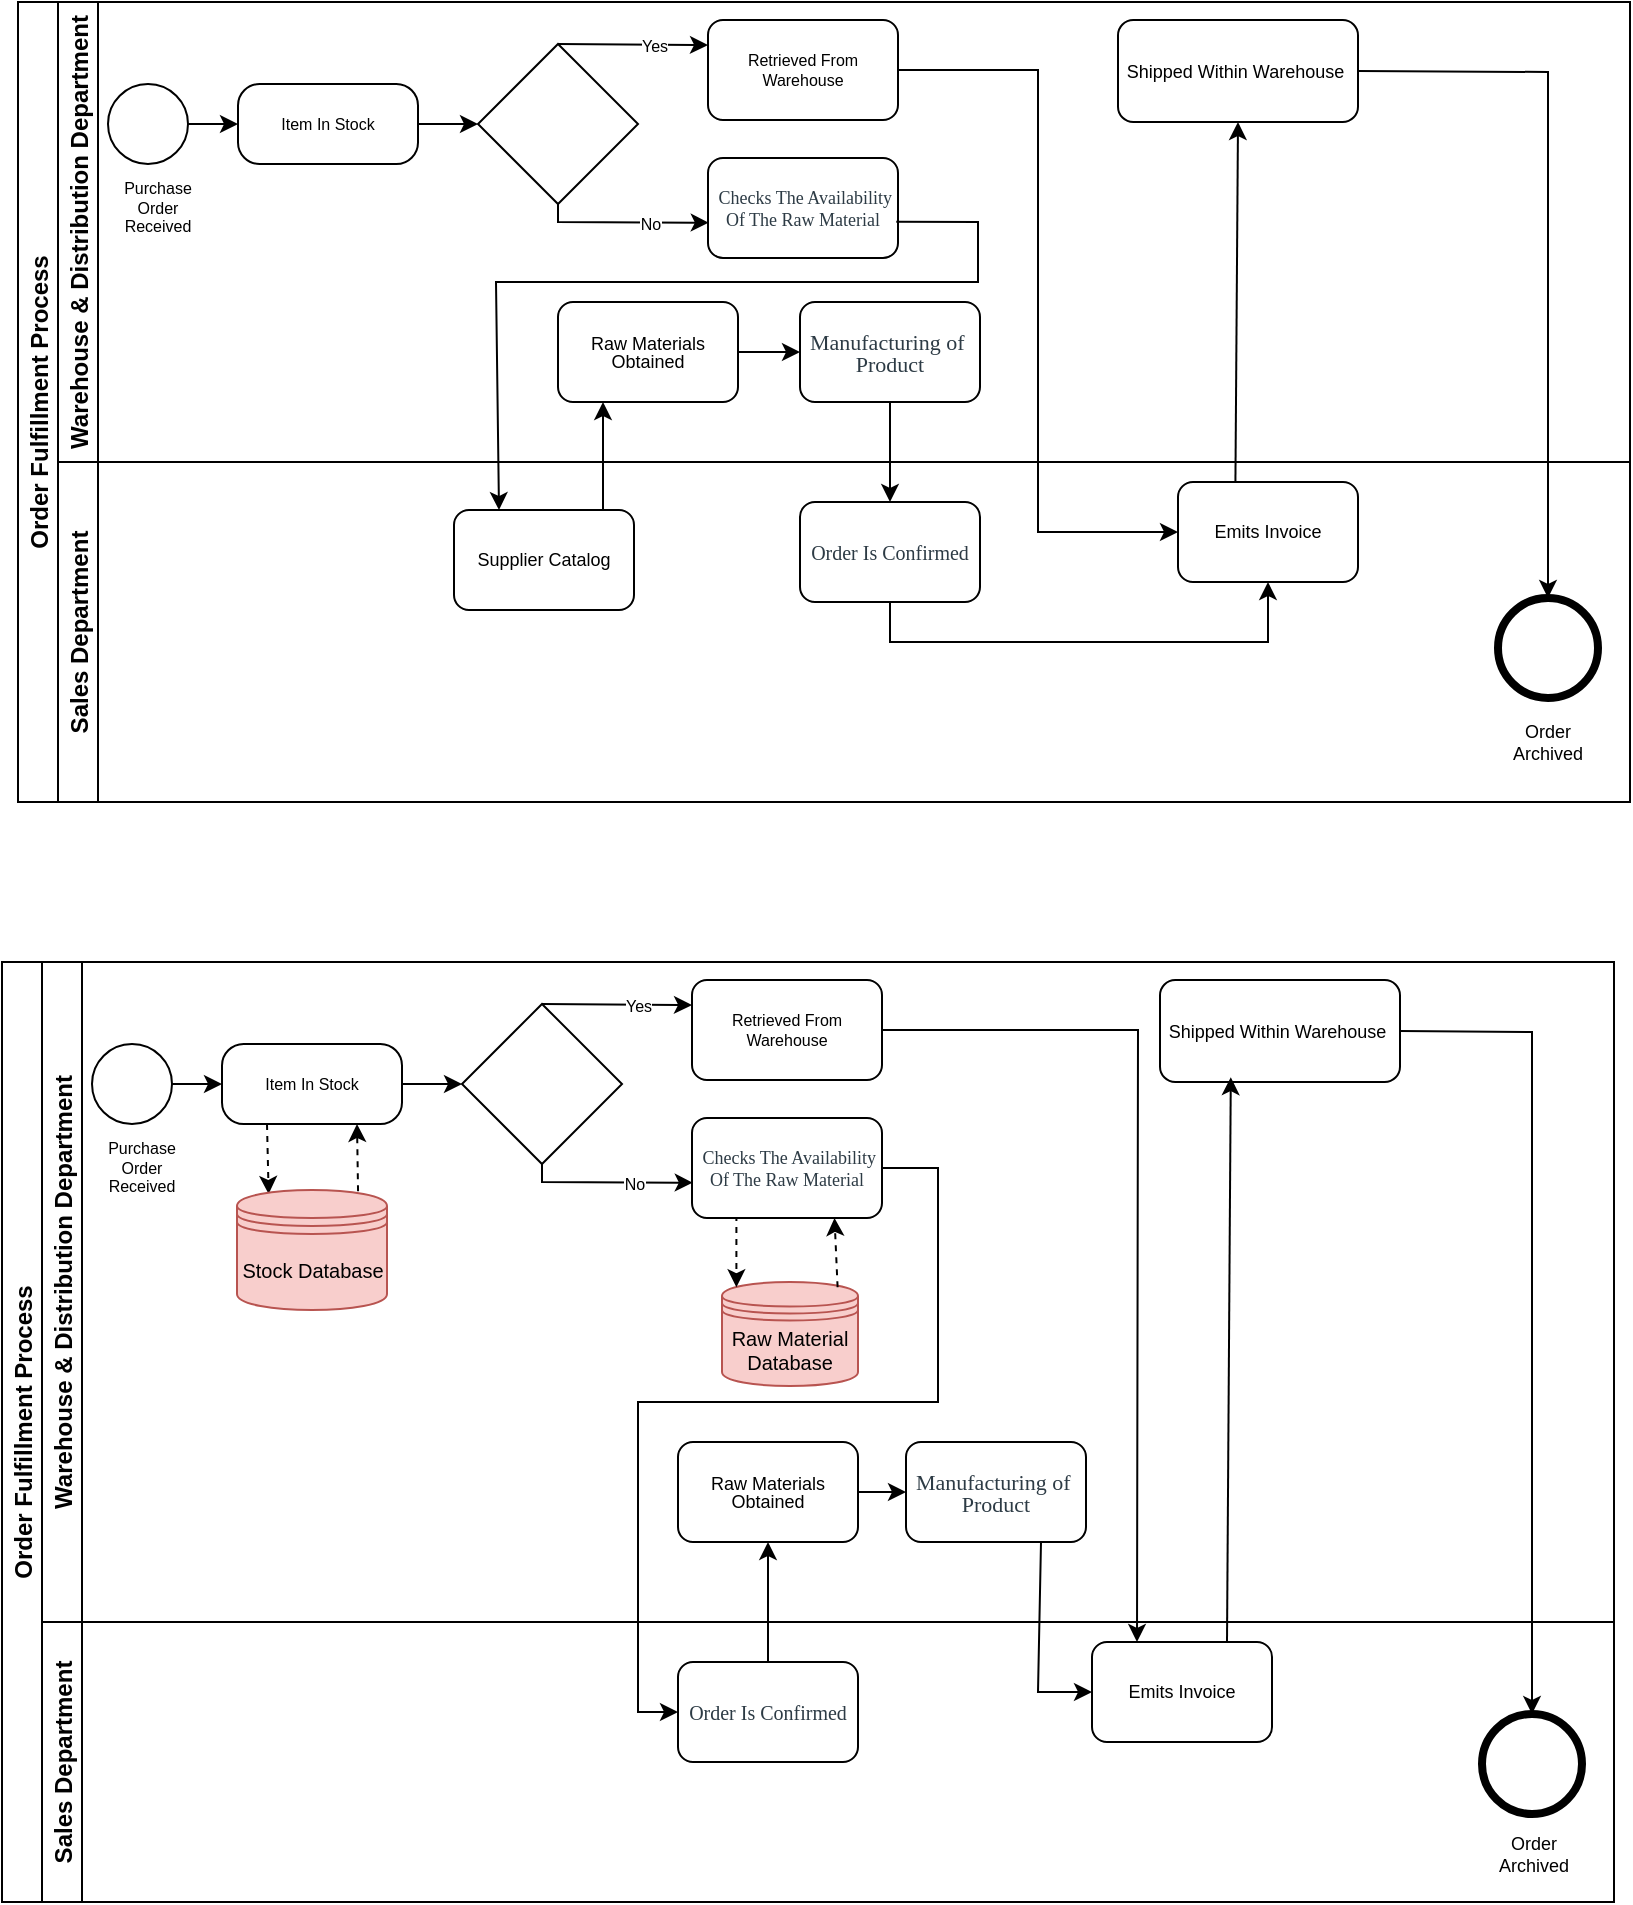 <mxfile version="20.3.6" type="device"><diagram id="p0o-jZ8uzsACTzJzt4x3" name="Order Fulfillment"><mxGraphModel dx="903" dy="642" grid="1" gridSize="10" guides="1" tooltips="1" connect="1" arrows="1" fold="1" page="1" pageScale="1" pageWidth="850" pageHeight="1100" math="0" shadow="0"><root><mxCell id="0"/><mxCell id="1" parent="0"/><mxCell id="xXiiJpelDUJSVj4JyFvX-1" value="Order Fulfillment Process" style="swimlane;childLayout=stackLayout;resizeParent=1;resizeParentMax=0;horizontal=0;startSize=20;horizontalStack=0;" vertex="1" parent="1"><mxGeometry x="30" y="70" width="806" height="400" as="geometry"/></mxCell><mxCell id="xXiiJpelDUJSVj4JyFvX-2" value="Warehouse &amp; Distribution Department" style="swimlane;startSize=20;horizontal=0;" vertex="1" parent="xXiiJpelDUJSVj4JyFvX-1"><mxGeometry x="20" width="786" height="230" as="geometry"/></mxCell><mxCell id="xXiiJpelDUJSVj4JyFvX-10" value="" style="edgeStyle=orthogonalEdgeStyle;rounded=0;orthogonalLoop=1;jettySize=auto;html=1;fontSize=8;" edge="1" parent="xXiiJpelDUJSVj4JyFvX-2" source="xXiiJpelDUJSVj4JyFvX-5" target="xXiiJpelDUJSVj4JyFvX-7"><mxGeometry relative="1" as="geometry"/></mxCell><mxCell id="xXiiJpelDUJSVj4JyFvX-5" value="" style="ellipse;whiteSpace=wrap;html=1;aspect=fixed;" vertex="1" parent="xXiiJpelDUJSVj4JyFvX-2"><mxGeometry x="25" y="41" width="40" height="40" as="geometry"/></mxCell><mxCell id="xXiiJpelDUJSVj4JyFvX-6" value="Purchase Order Received" style="text;html=1;strokeColor=none;fillColor=none;align=center;verticalAlign=middle;whiteSpace=wrap;rounded=0;fontSize=8;" vertex="1" parent="xXiiJpelDUJSVj4JyFvX-2"><mxGeometry x="25" y="103" width="50" as="geometry"/></mxCell><mxCell id="xXiiJpelDUJSVj4JyFvX-11" value="" style="edgeStyle=orthogonalEdgeStyle;rounded=0;orthogonalLoop=1;jettySize=auto;html=1;fontSize=8;" edge="1" parent="xXiiJpelDUJSVj4JyFvX-2" source="xXiiJpelDUJSVj4JyFvX-7" target="xXiiJpelDUJSVj4JyFvX-8"><mxGeometry relative="1" as="geometry"/></mxCell><mxCell id="xXiiJpelDUJSVj4JyFvX-7" value="Item In Stock" style="rounded=1;whiteSpace=wrap;html=1;fontSize=8;arcSize=27;" vertex="1" parent="xXiiJpelDUJSVj4JyFvX-2"><mxGeometry x="90" y="41" width="90" height="40" as="geometry"/></mxCell><mxCell id="xXiiJpelDUJSVj4JyFvX-8" value="" style="rhombus;whiteSpace=wrap;html=1;fontSize=8;" vertex="1" parent="xXiiJpelDUJSVj4JyFvX-2"><mxGeometry x="210" y="21" width="80" height="80" as="geometry"/></mxCell><mxCell id="xXiiJpelDUJSVj4JyFvX-9" value="Retrieved From Warehouse" style="rounded=1;whiteSpace=wrap;html=1;fontSize=8;" vertex="1" parent="xXiiJpelDUJSVj4JyFvX-2"><mxGeometry x="325" y="9" width="95" height="50" as="geometry"/></mxCell><mxCell id="xXiiJpelDUJSVj4JyFvX-12" value="" style="endArrow=classic;html=1;rounded=0;fontSize=8;exitX=0.5;exitY=0;exitDx=0;exitDy=0;entryX=0;entryY=0.25;entryDx=0;entryDy=0;" edge="1" parent="xXiiJpelDUJSVj4JyFvX-2" source="xXiiJpelDUJSVj4JyFvX-8" target="xXiiJpelDUJSVj4JyFvX-9"><mxGeometry width="50" height="50" relative="1" as="geometry"><mxPoint x="320" y="180" as="sourcePoint"/><mxPoint x="370" y="130" as="targetPoint"/></mxGeometry></mxCell><mxCell id="xXiiJpelDUJSVj4JyFvX-13" value="Yes" style="edgeLabel;html=1;align=center;verticalAlign=middle;resizable=0;points=[];fontSize=8;" vertex="1" connectable="0" parent="xXiiJpelDUJSVj4JyFvX-12"><mxGeometry x="0.265" relative="1" as="geometry"><mxPoint as="offset"/></mxGeometry></mxCell><mxCell id="xXiiJpelDUJSVj4JyFvX-14" value="&lt;span id=&quot;docs-internal-guid-dc8fd68b-7fff-f102-99cb-5814e20d0120&quot;&gt;&lt;span style=&quot;font-family: &amp;quot;Times New Roman&amp;quot;; color: rgb(45, 59, 69); background-color: rgb(255, 255, 255); font-variant-numeric: normal; font-variant-east-asian: normal; vertical-align: baseline; font-size: 9px;&quot;&gt;&amp;nbsp;Checks The Availability Of The Raw Material&lt;/span&gt;&lt;/span&gt;" style="rounded=1;whiteSpace=wrap;html=1;fontSize=8;" vertex="1" parent="xXiiJpelDUJSVj4JyFvX-2"><mxGeometry x="325" y="78" width="95" height="50" as="geometry"/></mxCell><mxCell id="xXiiJpelDUJSVj4JyFvX-15" value="" style="endArrow=classic;html=1;rounded=0;fontSize=8;exitX=0.5;exitY=1;exitDx=0;exitDy=0;entryX=0.004;entryY=0.647;entryDx=0;entryDy=0;entryPerimeter=0;" edge="1" parent="xXiiJpelDUJSVj4JyFvX-2" source="xXiiJpelDUJSVj4JyFvX-8" target="xXiiJpelDUJSVj4JyFvX-14"><mxGeometry width="50" height="50" relative="1" as="geometry"><mxPoint x="280" y="180" as="sourcePoint"/><mxPoint x="320" y="110" as="targetPoint"/><Array as="points"><mxPoint x="250" y="110"/></Array></mxGeometry></mxCell><mxCell id="xXiiJpelDUJSVj4JyFvX-16" value="No" style="edgeLabel;html=1;align=center;verticalAlign=middle;resizable=0;points=[];fontSize=8;" vertex="1" connectable="0" parent="xXiiJpelDUJSVj4JyFvX-15"><mxGeometry x="0.295" y="-1" relative="1" as="geometry"><mxPoint as="offset"/></mxGeometry></mxCell><mxCell id="xXiiJpelDUJSVj4JyFvX-18" value="Shipped Within Warehouse&amp;nbsp;" style="rounded=1;whiteSpace=wrap;html=1;fontSize=9;" vertex="1" parent="xXiiJpelDUJSVj4JyFvX-2"><mxGeometry x="530" y="9" width="120" height="51" as="geometry"/></mxCell><mxCell id="xXiiJpelDUJSVj4JyFvX-44" value="" style="edgeStyle=orthogonalEdgeStyle;rounded=0;orthogonalLoop=1;jettySize=auto;html=1;fontSize=10;" edge="1" parent="xXiiJpelDUJSVj4JyFvX-2" source="xXiiJpelDUJSVj4JyFvX-25" target="xXiiJpelDUJSVj4JyFvX-41"><mxGeometry relative="1" as="geometry"/></mxCell><mxCell id="xXiiJpelDUJSVj4JyFvX-25" value="&lt;p style=&quot;line-height: 1;&quot;&gt;Raw Materials Obtained&lt;/p&gt;" style="rounded=1;whiteSpace=wrap;html=1;strokeWidth=1;fontSize=9;" vertex="1" parent="xXiiJpelDUJSVj4JyFvX-2"><mxGeometry x="250" y="150" width="90" height="50" as="geometry"/></mxCell><mxCell id="xXiiJpelDUJSVj4JyFvX-41" value="&lt;p style=&quot;line-height: 1;&quot;&gt;&lt;span id=&quot;docs-internal-guid-699789a4-7fff-e3b5-9c39-ffd4eafb4a69&quot;&gt;&lt;span style=&quot;font-family: &amp;quot;Times New Roman&amp;quot;; color: rgb(45, 59, 69); background-color: rgb(255, 255, 255); font-variant-numeric: normal; font-variant-east-asian: normal; vertical-align: baseline;&quot;&gt;&lt;font style=&quot;font-size: 11px;&quot;&gt;Manufacturing of&amp;nbsp; Product&lt;/font&gt;&lt;/span&gt;&lt;/span&gt;&lt;br&gt;&lt;/p&gt;" style="rounded=1;whiteSpace=wrap;html=1;strokeWidth=1;fontSize=9;" vertex="1" parent="xXiiJpelDUJSVj4JyFvX-2"><mxGeometry x="371" y="150" width="90" height="50" as="geometry"/></mxCell><mxCell id="xXiiJpelDUJSVj4JyFvX-3" value="Sales Department" style="swimlane;startSize=20;horizontal=0;" vertex="1" parent="xXiiJpelDUJSVj4JyFvX-1"><mxGeometry x="20" y="230" width="786" height="170" as="geometry"/></mxCell><mxCell id="xXiiJpelDUJSVj4JyFvX-19" value="Supplier Catalog" style="rounded=1;whiteSpace=wrap;html=1;fontSize=9;" vertex="1" parent="xXiiJpelDUJSVj4JyFvX-3"><mxGeometry x="198" y="24" width="90" height="50" as="geometry"/></mxCell><mxCell id="xXiiJpelDUJSVj4JyFvX-20" value="" style="ellipse;whiteSpace=wrap;html=1;aspect=fixed;fontSize=9;strokeWidth=4;" vertex="1" parent="xXiiJpelDUJSVj4JyFvX-3"><mxGeometry x="720" y="68" width="50" height="50" as="geometry"/></mxCell><mxCell id="xXiiJpelDUJSVj4JyFvX-21" value="Order Archived" style="text;html=1;strokeColor=none;fillColor=none;align=center;verticalAlign=middle;whiteSpace=wrap;rounded=0;strokeWidth=4;fontSize=9;" vertex="1" parent="xXiiJpelDUJSVj4JyFvX-3"><mxGeometry x="715" y="125" width="60" height="30" as="geometry"/></mxCell><mxCell id="xXiiJpelDUJSVj4JyFvX-17" value="Emits Invoice" style="rounded=1;whiteSpace=wrap;html=1;fontSize=9;" vertex="1" parent="xXiiJpelDUJSVj4JyFvX-3"><mxGeometry x="560" y="10" width="90" height="50" as="geometry"/></mxCell><mxCell id="xXiiJpelDUJSVj4JyFvX-42" value="&lt;span id=&quot;docs-internal-guid-5257315b-7fff-2734-84fa-43cef12a4dca&quot;&gt;&lt;span style=&quot;font-size: 10px; font-family: &amp;quot;Times New Roman&amp;quot;; color: rgb(45, 59, 69); background-color: rgb(255, 255, 255); font-variant-numeric: normal; font-variant-east-asian: normal; vertical-align: baseline;&quot;&gt;Order Is Confirmed&lt;/span&gt;&lt;/span&gt;" style="rounded=1;whiteSpace=wrap;html=1;fontSize=9;" vertex="1" parent="xXiiJpelDUJSVj4JyFvX-3"><mxGeometry x="371" y="20" width="90" height="50" as="geometry"/></mxCell><mxCell id="xXiiJpelDUJSVj4JyFvX-48" value="" style="endArrow=classic;html=1;rounded=0;fontSize=10;exitX=0.5;exitY=1;exitDx=0;exitDy=0;entryX=0.5;entryY=1;entryDx=0;entryDy=0;" edge="1" parent="xXiiJpelDUJSVj4JyFvX-3" source="xXiiJpelDUJSVj4JyFvX-42" target="xXiiJpelDUJSVj4JyFvX-17"><mxGeometry width="50" height="50" relative="1" as="geometry"><mxPoint x="340" y="-60" as="sourcePoint"/><mxPoint x="390" y="-110" as="targetPoint"/><Array as="points"><mxPoint x="416" y="90"/><mxPoint x="605" y="90"/></Array></mxGeometry></mxCell><mxCell id="xXiiJpelDUJSVj4JyFvX-23" value="" style="endArrow=classic;html=1;rounded=0;fontSize=9;entryX=0.5;entryY=0;entryDx=0;entryDy=0;exitX=1;exitY=0.5;exitDx=0;exitDy=0;" edge="1" parent="xXiiJpelDUJSVj4JyFvX-1" source="xXiiJpelDUJSVj4JyFvX-18" target="xXiiJpelDUJSVj4JyFvX-20"><mxGeometry width="50" height="50" relative="1" as="geometry"><mxPoint x="390" y="190" as="sourcePoint"/><mxPoint x="440" y="140" as="targetPoint"/><Array as="points"><mxPoint x="765" y="35"/></Array></mxGeometry></mxCell><mxCell id="xXiiJpelDUJSVj4JyFvX-24" value="" style="endArrow=classic;html=1;rounded=0;fontSize=9;entryX=0.5;entryY=1;entryDx=0;entryDy=0;exitX=0.319;exitY=0.003;exitDx=0;exitDy=0;exitPerimeter=0;" edge="1" parent="xXiiJpelDUJSVj4JyFvX-1" source="xXiiJpelDUJSVj4JyFvX-17" target="xXiiJpelDUJSVj4JyFvX-18"><mxGeometry width="50" height="50" relative="1" as="geometry"><mxPoint x="390" y="190" as="sourcePoint"/><mxPoint x="440" y="140" as="targetPoint"/></mxGeometry></mxCell><mxCell id="xXiiJpelDUJSVj4JyFvX-22" value="" style="edgeStyle=orthogonalEdgeStyle;rounded=0;orthogonalLoop=1;jettySize=auto;html=1;fontSize=9;entryX=0;entryY=0.5;entryDx=0;entryDy=0;" edge="1" parent="xXiiJpelDUJSVj4JyFvX-1" source="xXiiJpelDUJSVj4JyFvX-9" target="xXiiJpelDUJSVj4JyFvX-17"><mxGeometry relative="1" as="geometry"/></mxCell><mxCell id="xXiiJpelDUJSVj4JyFvX-43" value="" style="edgeStyle=orthogonalEdgeStyle;rounded=0;orthogonalLoop=1;jettySize=auto;html=1;fontSize=10;" edge="1" parent="xXiiJpelDUJSVj4JyFvX-1" source="xXiiJpelDUJSVj4JyFvX-41" target="xXiiJpelDUJSVj4JyFvX-42"><mxGeometry relative="1" as="geometry"/></mxCell><mxCell id="xXiiJpelDUJSVj4JyFvX-45" value="" style="endArrow=classic;html=1;rounded=0;fontSize=10;exitX=0.991;exitY=0.638;exitDx=0;exitDy=0;entryX=0.25;entryY=0;entryDx=0;entryDy=0;exitPerimeter=0;" edge="1" parent="xXiiJpelDUJSVj4JyFvX-1" source="xXiiJpelDUJSVj4JyFvX-14" target="xXiiJpelDUJSVj4JyFvX-19"><mxGeometry width="50" height="50" relative="1" as="geometry"><mxPoint x="360" y="170" as="sourcePoint"/><mxPoint x="410" y="120" as="targetPoint"/><Array as="points"><mxPoint x="480" y="110"/><mxPoint x="480" y="140"/><mxPoint x="239" y="140"/></Array></mxGeometry></mxCell><mxCell id="xXiiJpelDUJSVj4JyFvX-46" value="" style="edgeStyle=orthogonalEdgeStyle;rounded=0;orthogonalLoop=1;jettySize=auto;html=1;fontSize=10;exitX=0.828;exitY=0.002;exitDx=0;exitDy=0;exitPerimeter=0;entryX=0.25;entryY=1;entryDx=0;entryDy=0;" edge="1" parent="xXiiJpelDUJSVj4JyFvX-1" source="xXiiJpelDUJSVj4JyFvX-19" target="xXiiJpelDUJSVj4JyFvX-25"><mxGeometry relative="1" as="geometry"/></mxCell><mxCell id="xXiiJpelDUJSVj4JyFvX-98" value="Order Fulfillment Process" style="swimlane;childLayout=stackLayout;resizeParent=1;resizeParentMax=0;horizontal=0;startSize=20;horizontalStack=0;" vertex="1" parent="1"><mxGeometry x="22" y="550" width="806" height="470" as="geometry"/></mxCell><mxCell id="xXiiJpelDUJSVj4JyFvX-99" value="Warehouse &amp; Distribution Department" style="swimlane;startSize=20;horizontal=0;" vertex="1" parent="xXiiJpelDUJSVj4JyFvX-98"><mxGeometry x="20" width="786" height="330" as="geometry"/></mxCell><mxCell id="xXiiJpelDUJSVj4JyFvX-100" value="" style="edgeStyle=orthogonalEdgeStyle;rounded=0;orthogonalLoop=1;jettySize=auto;html=1;fontSize=8;" edge="1" parent="xXiiJpelDUJSVj4JyFvX-99" source="xXiiJpelDUJSVj4JyFvX-101" target="xXiiJpelDUJSVj4JyFvX-104"><mxGeometry relative="1" as="geometry"/></mxCell><mxCell id="xXiiJpelDUJSVj4JyFvX-101" value="" style="ellipse;whiteSpace=wrap;html=1;aspect=fixed;" vertex="1" parent="xXiiJpelDUJSVj4JyFvX-99"><mxGeometry x="25" y="41" width="40" height="40" as="geometry"/></mxCell><mxCell id="xXiiJpelDUJSVj4JyFvX-102" value="Purchase Order Received" style="text;html=1;strokeColor=none;fillColor=none;align=center;verticalAlign=middle;whiteSpace=wrap;rounded=0;fontSize=8;" vertex="1" parent="xXiiJpelDUJSVj4JyFvX-99"><mxGeometry x="25" y="103" width="50" as="geometry"/></mxCell><mxCell id="xXiiJpelDUJSVj4JyFvX-103" value="" style="edgeStyle=orthogonalEdgeStyle;rounded=0;orthogonalLoop=1;jettySize=auto;html=1;fontSize=8;" edge="1" parent="xXiiJpelDUJSVj4JyFvX-99" source="xXiiJpelDUJSVj4JyFvX-104" target="xXiiJpelDUJSVj4JyFvX-105"><mxGeometry relative="1" as="geometry"/></mxCell><mxCell id="xXiiJpelDUJSVj4JyFvX-130" value="" style="edgeStyle=orthogonalEdgeStyle;rounded=0;orthogonalLoop=1;jettySize=auto;html=1;fontSize=10;exitX=0.25;exitY=1;exitDx=0;exitDy=0;entryX=0.211;entryY=0.033;entryDx=0;entryDy=0;entryPerimeter=0;dashed=1;" edge="1" parent="xXiiJpelDUJSVj4JyFvX-99" source="xXiiJpelDUJSVj4JyFvX-104" target="xXiiJpelDUJSVj4JyFvX-129"><mxGeometry relative="1" as="geometry"/></mxCell><mxCell id="xXiiJpelDUJSVj4JyFvX-104" value="Item In Stock" style="rounded=1;whiteSpace=wrap;html=1;fontSize=8;arcSize=27;" vertex="1" parent="xXiiJpelDUJSVj4JyFvX-99"><mxGeometry x="90" y="41" width="90" height="40" as="geometry"/></mxCell><mxCell id="xXiiJpelDUJSVj4JyFvX-105" value="" style="rhombus;whiteSpace=wrap;html=1;fontSize=8;" vertex="1" parent="xXiiJpelDUJSVj4JyFvX-99"><mxGeometry x="210" y="21" width="80" height="80" as="geometry"/></mxCell><mxCell id="xXiiJpelDUJSVj4JyFvX-106" value="Retrieved From Warehouse" style="rounded=1;whiteSpace=wrap;html=1;fontSize=8;" vertex="1" parent="xXiiJpelDUJSVj4JyFvX-99"><mxGeometry x="325" y="9" width="95" height="50" as="geometry"/></mxCell><mxCell id="xXiiJpelDUJSVj4JyFvX-107" value="" style="endArrow=classic;html=1;rounded=0;fontSize=8;exitX=0.5;exitY=0;exitDx=0;exitDy=0;entryX=0;entryY=0.25;entryDx=0;entryDy=0;" edge="1" parent="xXiiJpelDUJSVj4JyFvX-99" source="xXiiJpelDUJSVj4JyFvX-105" target="xXiiJpelDUJSVj4JyFvX-106"><mxGeometry width="50" height="50" relative="1" as="geometry"><mxPoint x="320" y="180" as="sourcePoint"/><mxPoint x="370" y="130" as="targetPoint"/></mxGeometry></mxCell><mxCell id="xXiiJpelDUJSVj4JyFvX-108" value="Yes" style="edgeLabel;html=1;align=center;verticalAlign=middle;resizable=0;points=[];fontSize=8;" vertex="1" connectable="0" parent="xXiiJpelDUJSVj4JyFvX-107"><mxGeometry x="0.265" relative="1" as="geometry"><mxPoint as="offset"/></mxGeometry></mxCell><mxCell id="xXiiJpelDUJSVj4JyFvX-109" value="&lt;span id=&quot;docs-internal-guid-dc8fd68b-7fff-f102-99cb-5814e20d0120&quot;&gt;&lt;span style=&quot;font-family: &amp;quot;Times New Roman&amp;quot;; color: rgb(45, 59, 69); background-color: rgb(255, 255, 255); font-variant-numeric: normal; font-variant-east-asian: normal; vertical-align: baseline; font-size: 9px;&quot;&gt;&amp;nbsp;Checks The Availability Of The Raw Material&lt;/span&gt;&lt;/span&gt;" style="rounded=1;whiteSpace=wrap;html=1;fontSize=8;" vertex="1" parent="xXiiJpelDUJSVj4JyFvX-99"><mxGeometry x="325" y="78" width="95" height="50" as="geometry"/></mxCell><mxCell id="xXiiJpelDUJSVj4JyFvX-110" value="" style="endArrow=classic;html=1;rounded=0;fontSize=8;exitX=0.5;exitY=1;exitDx=0;exitDy=0;entryX=0.004;entryY=0.647;entryDx=0;entryDy=0;entryPerimeter=0;" edge="1" parent="xXiiJpelDUJSVj4JyFvX-99" source="xXiiJpelDUJSVj4JyFvX-105" target="xXiiJpelDUJSVj4JyFvX-109"><mxGeometry width="50" height="50" relative="1" as="geometry"><mxPoint x="280" y="180" as="sourcePoint"/><mxPoint x="320" y="110" as="targetPoint"/><Array as="points"><mxPoint x="250" y="110"/></Array></mxGeometry></mxCell><mxCell id="xXiiJpelDUJSVj4JyFvX-111" value="No" style="edgeLabel;html=1;align=center;verticalAlign=middle;resizable=0;points=[];fontSize=8;" vertex="1" connectable="0" parent="xXiiJpelDUJSVj4JyFvX-110"><mxGeometry x="0.295" y="-1" relative="1" as="geometry"><mxPoint as="offset"/></mxGeometry></mxCell><mxCell id="xXiiJpelDUJSVj4JyFvX-112" value="Shipped Within Warehouse&amp;nbsp;" style="rounded=1;whiteSpace=wrap;html=1;fontSize=9;" vertex="1" parent="xXiiJpelDUJSVj4JyFvX-99"><mxGeometry x="559" y="9" width="120" height="51" as="geometry"/></mxCell><mxCell id="xXiiJpelDUJSVj4JyFvX-141" value="" style="edgeStyle=orthogonalEdgeStyle;rounded=0;orthogonalLoop=1;jettySize=auto;html=1;fontSize=10;" edge="1" parent="xXiiJpelDUJSVj4JyFvX-99" source="xXiiJpelDUJSVj4JyFvX-114" target="xXiiJpelDUJSVj4JyFvX-115"><mxGeometry relative="1" as="geometry"/></mxCell><mxCell id="xXiiJpelDUJSVj4JyFvX-114" value="&lt;p style=&quot;line-height: 1;&quot;&gt;Raw Materials Obtained&lt;/p&gt;" style="rounded=1;whiteSpace=wrap;html=1;strokeWidth=1;fontSize=9;" vertex="1" parent="xXiiJpelDUJSVj4JyFvX-99"><mxGeometry x="318" y="240" width="90" height="50" as="geometry"/></mxCell><mxCell id="xXiiJpelDUJSVj4JyFvX-115" value="&lt;p style=&quot;line-height: 1;&quot;&gt;&lt;span id=&quot;docs-internal-guid-699789a4-7fff-e3b5-9c39-ffd4eafb4a69&quot;&gt;&lt;span style=&quot;font-family: &amp;quot;Times New Roman&amp;quot;; color: rgb(45, 59, 69); background-color: rgb(255, 255, 255); font-variant-numeric: normal; font-variant-east-asian: normal; vertical-align: baseline;&quot;&gt;&lt;font style=&quot;font-size: 11px;&quot;&gt;Manufacturing of&amp;nbsp; Product&lt;/font&gt;&lt;/span&gt;&lt;/span&gt;&lt;br&gt;&lt;/p&gt;" style="rounded=1;whiteSpace=wrap;html=1;strokeWidth=1;fontSize=9;" vertex="1" parent="xXiiJpelDUJSVj4JyFvX-99"><mxGeometry x="432" y="240" width="90" height="50" as="geometry"/></mxCell><mxCell id="xXiiJpelDUJSVj4JyFvX-129" value="Stock Database" style="shape=datastore;whiteSpace=wrap;html=1;strokeWidth=1;fontSize=10;fillColor=#f8cecc;strokeColor=#b85450;" vertex="1" parent="xXiiJpelDUJSVj4JyFvX-99"><mxGeometry x="97.5" y="114" width="75" height="60" as="geometry"/></mxCell><mxCell id="xXiiJpelDUJSVj4JyFvX-131" value="" style="endArrow=classic;html=1;rounded=0;dashed=1;fontSize=10;entryX=0.75;entryY=1;entryDx=0;entryDy=0;exitX=0.807;exitY=0.011;exitDx=0;exitDy=0;exitPerimeter=0;" edge="1" parent="xXiiJpelDUJSVj4JyFvX-99" source="xXiiJpelDUJSVj4JyFvX-129" target="xXiiJpelDUJSVj4JyFvX-104"><mxGeometry width="50" height="50" relative="1" as="geometry"><mxPoint x="158" y="120" as="sourcePoint"/><mxPoint x="408" y="160" as="targetPoint"/></mxGeometry></mxCell><mxCell id="xXiiJpelDUJSVj4JyFvX-132" value="Raw Material Database" style="shape=datastore;whiteSpace=wrap;html=1;strokeWidth=1;fontSize=10;fillColor=#f8cecc;strokeColor=#b85450;" vertex="1" parent="xXiiJpelDUJSVj4JyFvX-99"><mxGeometry x="340" y="160" width="68" height="52" as="geometry"/></mxCell><mxCell id="xXiiJpelDUJSVj4JyFvX-133" value="" style="edgeStyle=orthogonalEdgeStyle;rounded=0;orthogonalLoop=1;jettySize=auto;html=1;fontSize=10;exitX=0.25;exitY=1;exitDx=0;exitDy=0;entryX=0.15;entryY=0.05;entryDx=0;entryDy=0;entryPerimeter=0;dashed=1;" edge="1" parent="xXiiJpelDUJSVj4JyFvX-99"><mxGeometry relative="1" as="geometry"><mxPoint x="345.75" y="128" as="sourcePoint"/><mxPoint x="347.2" y="162.6" as="targetPoint"/></mxGeometry></mxCell><mxCell id="xXiiJpelDUJSVj4JyFvX-135" value="" style="endArrow=classic;html=1;rounded=0;dashed=1;fontSize=10;entryX=0.75;entryY=1;entryDx=0;entryDy=0;exitX=0.85;exitY=0.05;exitDx=0;exitDy=0;exitPerimeter=0;" edge="1" parent="xXiiJpelDUJSVj4JyFvX-99" source="xXiiJpelDUJSVj4JyFvX-132" target="xXiiJpelDUJSVj4JyFvX-109"><mxGeometry width="50" height="50" relative="1" as="geometry"><mxPoint x="278" y="250" as="sourcePoint"/><mxPoint x="328" y="200" as="targetPoint"/></mxGeometry></mxCell><mxCell id="xXiiJpelDUJSVj4JyFvX-123" value="" style="endArrow=classic;html=1;rounded=0;fontSize=9;entryX=0.5;entryY=0;entryDx=0;entryDy=0;exitX=1;exitY=0.5;exitDx=0;exitDy=0;" edge="1" parent="xXiiJpelDUJSVj4JyFvX-98" source="xXiiJpelDUJSVj4JyFvX-112" target="xXiiJpelDUJSVj4JyFvX-118"><mxGeometry width="50" height="50" relative="1" as="geometry"><mxPoint x="390" y="190" as="sourcePoint"/><mxPoint x="440" y="140" as="targetPoint"/><Array as="points"><mxPoint x="765" y="35"/></Array></mxGeometry></mxCell><mxCell id="xXiiJpelDUJSVj4JyFvX-124" value="" style="endArrow=classic;html=1;rounded=0;fontSize=9;entryX=0.295;entryY=0.953;entryDx=0;entryDy=0;exitX=0.75;exitY=0;exitDx=0;exitDy=0;entryPerimeter=0;" edge="1" parent="xXiiJpelDUJSVj4JyFvX-98" source="xXiiJpelDUJSVj4JyFvX-120" target="xXiiJpelDUJSVj4JyFvX-112"><mxGeometry width="50" height="50" relative="1" as="geometry"><mxPoint x="661" y="240" as="sourcePoint"/><mxPoint x="661.2" y="57.246" as="targetPoint"/></mxGeometry></mxCell><mxCell id="xXiiJpelDUJSVj4JyFvX-116" value="Sales Department" style="swimlane;startSize=20;horizontal=0;" vertex="1" parent="xXiiJpelDUJSVj4JyFvX-98"><mxGeometry x="20" y="330" width="786" height="140" as="geometry"/></mxCell><mxCell id="xXiiJpelDUJSVj4JyFvX-118" value="" style="ellipse;whiteSpace=wrap;html=1;aspect=fixed;fontSize=9;strokeWidth=4;" vertex="1" parent="xXiiJpelDUJSVj4JyFvX-116"><mxGeometry x="720" y="46" width="50" height="50" as="geometry"/></mxCell><mxCell id="xXiiJpelDUJSVj4JyFvX-119" value="Order Archived" style="text;html=1;strokeColor=none;fillColor=none;align=center;verticalAlign=middle;whiteSpace=wrap;rounded=0;strokeWidth=4;fontSize=9;" vertex="1" parent="xXiiJpelDUJSVj4JyFvX-116"><mxGeometry x="716" y="101" width="60" height="30" as="geometry"/></mxCell><mxCell id="xXiiJpelDUJSVj4JyFvX-120" value="Emits Invoice" style="rounded=1;whiteSpace=wrap;html=1;fontSize=9;" vertex="1" parent="xXiiJpelDUJSVj4JyFvX-116"><mxGeometry x="525" y="10" width="90" height="50" as="geometry"/></mxCell><mxCell id="xXiiJpelDUJSVj4JyFvX-121" value="&lt;span id=&quot;docs-internal-guid-5257315b-7fff-2734-84fa-43cef12a4dca&quot;&gt;&lt;span style=&quot;font-size: 10px; font-family: &amp;quot;Times New Roman&amp;quot;; color: rgb(45, 59, 69); background-color: rgb(255, 255, 255); font-variant-numeric: normal; font-variant-east-asian: normal; vertical-align: baseline;&quot;&gt;Order Is Confirmed&lt;/span&gt;&lt;/span&gt;" style="rounded=1;whiteSpace=wrap;html=1;fontSize=9;" vertex="1" parent="xXiiJpelDUJSVj4JyFvX-116"><mxGeometry x="318" y="20" width="90" height="50" as="geometry"/></mxCell><mxCell id="xXiiJpelDUJSVj4JyFvX-137" value="" style="endArrow=classic;html=1;rounded=0;fontSize=10;entryX=0;entryY=0.5;entryDx=0;entryDy=0;exitX=1;exitY=0.5;exitDx=0;exitDy=0;" edge="1" parent="xXiiJpelDUJSVj4JyFvX-98" source="xXiiJpelDUJSVj4JyFvX-109" target="xXiiJpelDUJSVj4JyFvX-121"><mxGeometry width="50" height="50" relative="1" as="geometry"><mxPoint x="388" y="340" as="sourcePoint"/><mxPoint x="438" y="290" as="targetPoint"/><Array as="points"><mxPoint x="468" y="103"/><mxPoint x="468" y="220"/><mxPoint x="318" y="220"/><mxPoint x="318" y="375"/></Array></mxGeometry></mxCell><mxCell id="xXiiJpelDUJSVj4JyFvX-138" value="" style="endArrow=classic;html=1;rounded=0;fontSize=10;exitX=0.5;exitY=0;exitDx=0;exitDy=0;entryX=0.5;entryY=1;entryDx=0;entryDy=0;" edge="1" parent="xXiiJpelDUJSVj4JyFvX-98" source="xXiiJpelDUJSVj4JyFvX-121" target="xXiiJpelDUJSVj4JyFvX-114"><mxGeometry width="50" height="50" relative="1" as="geometry"><mxPoint x="388" y="340" as="sourcePoint"/><mxPoint x="438" y="290" as="targetPoint"/></mxGeometry></mxCell><mxCell id="xXiiJpelDUJSVj4JyFvX-139" value="" style="endArrow=classic;html=1;rounded=0;fontSize=10;exitX=0.75;exitY=1;exitDx=0;exitDy=0;entryX=0;entryY=0.5;entryDx=0;entryDy=0;" edge="1" parent="xXiiJpelDUJSVj4JyFvX-98" source="xXiiJpelDUJSVj4JyFvX-115" target="xXiiJpelDUJSVj4JyFvX-120"><mxGeometry width="50" height="50" relative="1" as="geometry"><mxPoint x="548" y="290" as="sourcePoint"/><mxPoint x="538" y="400" as="targetPoint"/><Array as="points"><mxPoint x="518" y="365"/><mxPoint x="528" y="365"/></Array></mxGeometry></mxCell><mxCell id="xXiiJpelDUJSVj4JyFvX-140" value="" style="endArrow=classic;html=1;rounded=0;fontSize=10;entryX=0.25;entryY=0;entryDx=0;entryDy=0;exitX=1;exitY=0.5;exitDx=0;exitDy=0;" edge="1" parent="xXiiJpelDUJSVj4JyFvX-98" source="xXiiJpelDUJSVj4JyFvX-106" target="xXiiJpelDUJSVj4JyFvX-120"><mxGeometry width="50" height="50" relative="1" as="geometry"><mxPoint x="438" y="270" as="sourcePoint"/><mxPoint x="488" y="220" as="targetPoint"/><Array as="points"><mxPoint x="568" y="34"/></Array></mxGeometry></mxCell></root></mxGraphModel></diagram></mxfile>